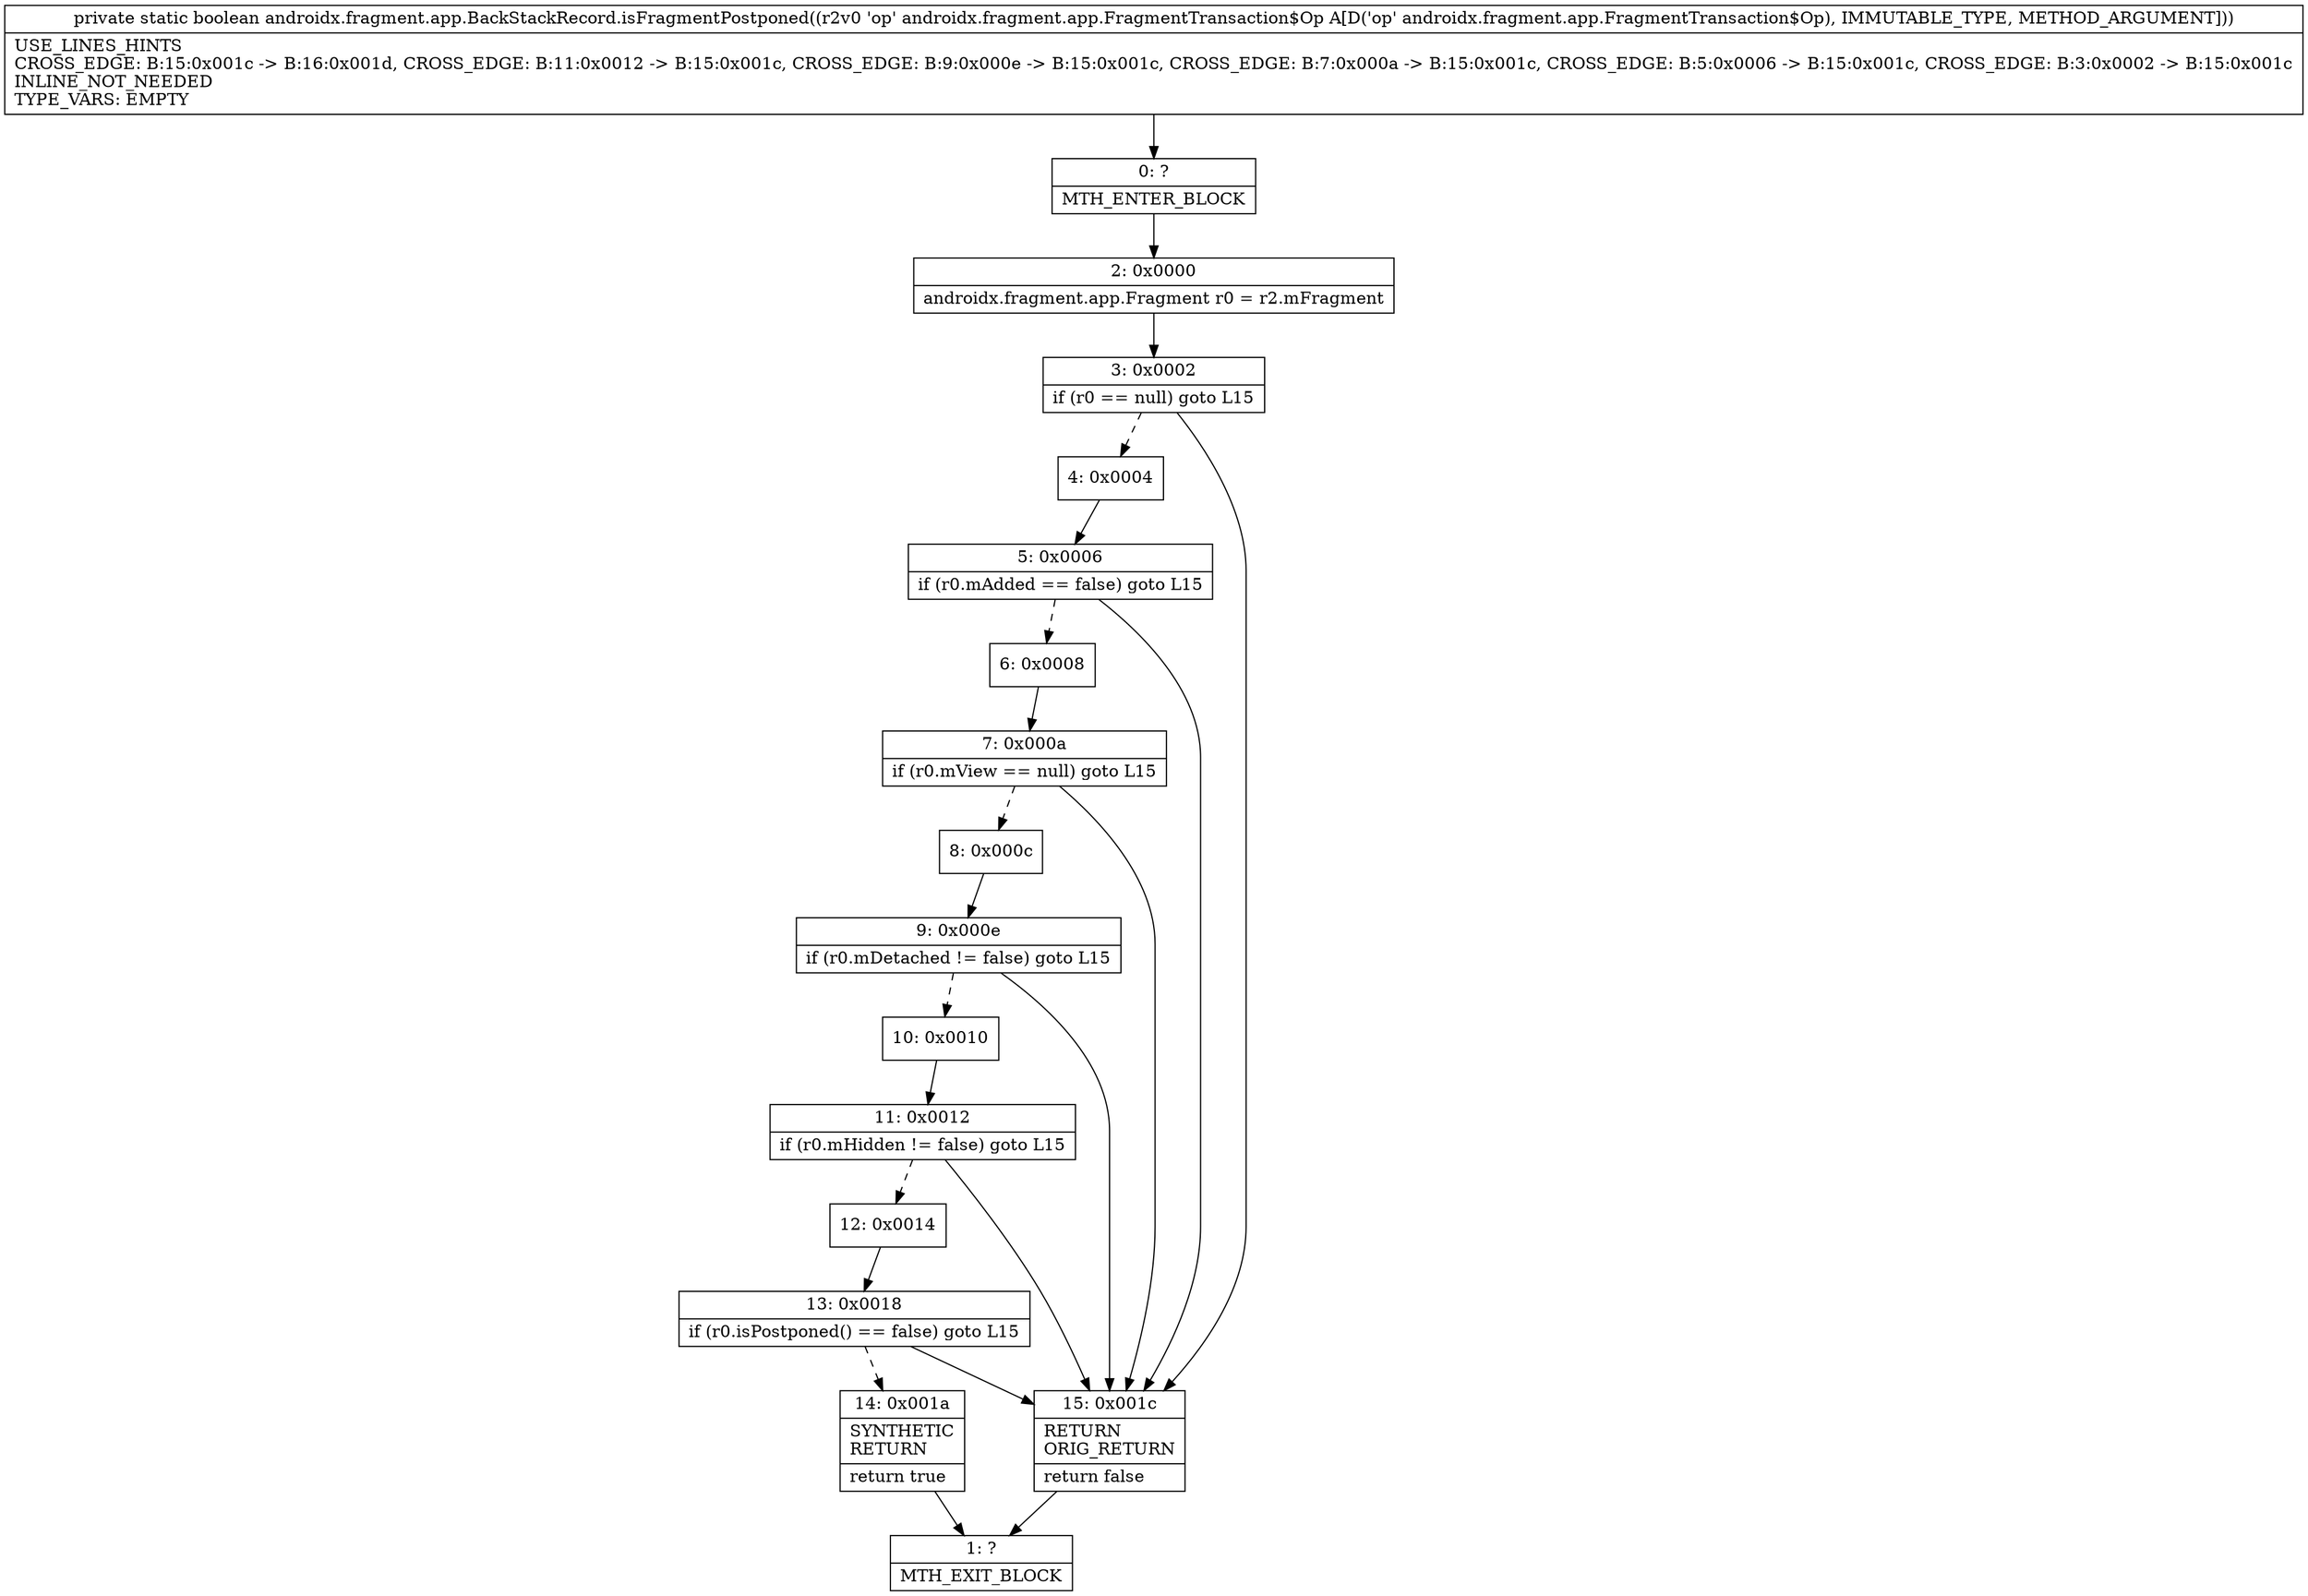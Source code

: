digraph "CFG forandroidx.fragment.app.BackStackRecord.isFragmentPostponed(Landroidx\/fragment\/app\/FragmentTransaction$Op;)Z" {
Node_0 [shape=record,label="{0\:\ ?|MTH_ENTER_BLOCK\l}"];
Node_2 [shape=record,label="{2\:\ 0x0000|androidx.fragment.app.Fragment r0 = r2.mFragment\l}"];
Node_3 [shape=record,label="{3\:\ 0x0002|if (r0 == null) goto L15\l}"];
Node_4 [shape=record,label="{4\:\ 0x0004}"];
Node_5 [shape=record,label="{5\:\ 0x0006|if (r0.mAdded == false) goto L15\l}"];
Node_6 [shape=record,label="{6\:\ 0x0008}"];
Node_7 [shape=record,label="{7\:\ 0x000a|if (r0.mView == null) goto L15\l}"];
Node_8 [shape=record,label="{8\:\ 0x000c}"];
Node_9 [shape=record,label="{9\:\ 0x000e|if (r0.mDetached != false) goto L15\l}"];
Node_10 [shape=record,label="{10\:\ 0x0010}"];
Node_11 [shape=record,label="{11\:\ 0x0012|if (r0.mHidden != false) goto L15\l}"];
Node_12 [shape=record,label="{12\:\ 0x0014}"];
Node_13 [shape=record,label="{13\:\ 0x0018|if (r0.isPostponed() == false) goto L15\l}"];
Node_14 [shape=record,label="{14\:\ 0x001a|SYNTHETIC\lRETURN\l|return true\l}"];
Node_1 [shape=record,label="{1\:\ ?|MTH_EXIT_BLOCK\l}"];
Node_15 [shape=record,label="{15\:\ 0x001c|RETURN\lORIG_RETURN\l|return false\l}"];
MethodNode[shape=record,label="{private static boolean androidx.fragment.app.BackStackRecord.isFragmentPostponed((r2v0 'op' androidx.fragment.app.FragmentTransaction$Op A[D('op' androidx.fragment.app.FragmentTransaction$Op), IMMUTABLE_TYPE, METHOD_ARGUMENT]))  | USE_LINES_HINTS\lCROSS_EDGE: B:15:0x001c \-\> B:16:0x001d, CROSS_EDGE: B:11:0x0012 \-\> B:15:0x001c, CROSS_EDGE: B:9:0x000e \-\> B:15:0x001c, CROSS_EDGE: B:7:0x000a \-\> B:15:0x001c, CROSS_EDGE: B:5:0x0006 \-\> B:15:0x001c, CROSS_EDGE: B:3:0x0002 \-\> B:15:0x001c\lINLINE_NOT_NEEDED\lTYPE_VARS: EMPTY\l}"];
MethodNode -> Node_0;Node_0 -> Node_2;
Node_2 -> Node_3;
Node_3 -> Node_4[style=dashed];
Node_3 -> Node_15;
Node_4 -> Node_5;
Node_5 -> Node_6[style=dashed];
Node_5 -> Node_15;
Node_6 -> Node_7;
Node_7 -> Node_8[style=dashed];
Node_7 -> Node_15;
Node_8 -> Node_9;
Node_9 -> Node_10[style=dashed];
Node_9 -> Node_15;
Node_10 -> Node_11;
Node_11 -> Node_12[style=dashed];
Node_11 -> Node_15;
Node_12 -> Node_13;
Node_13 -> Node_14[style=dashed];
Node_13 -> Node_15;
Node_14 -> Node_1;
Node_15 -> Node_1;
}

